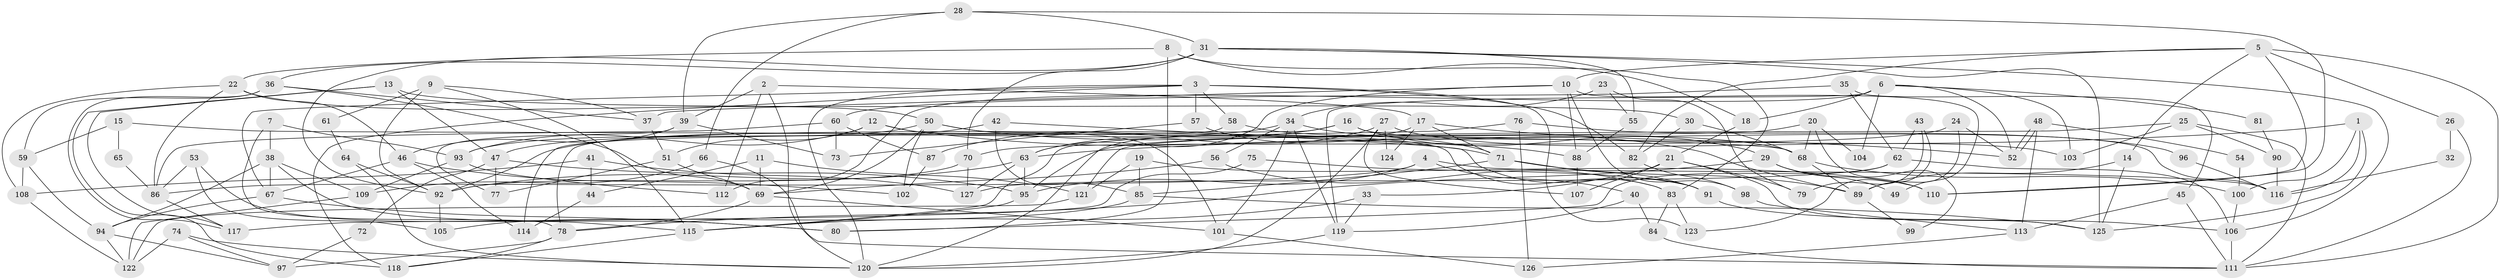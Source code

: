 // Generated by graph-tools (version 1.1) at 2025/36/03/09/25 02:36:19]
// undirected, 127 vertices, 254 edges
graph export_dot {
graph [start="1"]
  node [color=gray90,style=filled];
  1;
  2;
  3;
  4;
  5;
  6;
  7;
  8;
  9;
  10;
  11;
  12;
  13;
  14;
  15;
  16;
  17;
  18;
  19;
  20;
  21;
  22;
  23;
  24;
  25;
  26;
  27;
  28;
  29;
  30;
  31;
  32;
  33;
  34;
  35;
  36;
  37;
  38;
  39;
  40;
  41;
  42;
  43;
  44;
  45;
  46;
  47;
  48;
  49;
  50;
  51;
  52;
  53;
  54;
  55;
  56;
  57;
  58;
  59;
  60;
  61;
  62;
  63;
  64;
  65;
  66;
  67;
  68;
  69;
  70;
  71;
  72;
  73;
  74;
  75;
  76;
  77;
  78;
  79;
  80;
  81;
  82;
  83;
  84;
  85;
  86;
  87;
  88;
  89;
  90;
  91;
  92;
  93;
  94;
  95;
  96;
  97;
  98;
  99;
  100;
  101;
  102;
  103;
  104;
  105;
  106;
  107;
  108;
  109;
  110;
  111;
  112;
  113;
  114;
  115;
  116;
  117;
  118;
  119;
  120;
  121;
  122;
  123;
  124;
  125;
  126;
  127;
  1 -- 125;
  1 -- 63;
  1 -- 100;
  1 -- 116;
  2 -- 17;
  2 -- 120;
  2 -- 39;
  2 -- 112;
  3 -- 120;
  3 -- 67;
  3 -- 57;
  3 -- 58;
  3 -- 82;
  3 -- 118;
  3 -- 123;
  4 -- 40;
  4 -- 86;
  4 -- 95;
  4 -- 116;
  5 -- 111;
  5 -- 10;
  5 -- 14;
  5 -- 26;
  5 -- 82;
  5 -- 110;
  6 -- 52;
  6 -- 119;
  6 -- 18;
  6 -- 81;
  6 -- 103;
  6 -- 104;
  6 -- 112;
  7 -- 78;
  7 -- 38;
  7 -- 93;
  8 -- 22;
  8 -- 83;
  8 -- 18;
  8 -- 80;
  9 -- 37;
  9 -- 115;
  9 -- 61;
  9 -- 92;
  10 -- 88;
  10 -- 63;
  10 -- 37;
  10 -- 49;
  10 -- 98;
  11 -- 121;
  11 -- 69;
  11 -- 44;
  12 -- 51;
  12 -- 93;
  12 -- 88;
  12 -- 101;
  13 -- 117;
  13 -- 118;
  13 -- 30;
  13 -- 47;
  14 -- 125;
  14 -- 89;
  15 -- 68;
  15 -- 59;
  15 -- 65;
  16 -- 116;
  16 -- 78;
  16 -- 29;
  16 -- 87;
  17 -- 52;
  17 -- 71;
  17 -- 120;
  17 -- 124;
  18 -- 21;
  19 -- 110;
  19 -- 85;
  19 -- 121;
  20 -- 68;
  20 -- 95;
  20 -- 99;
  20 -- 104;
  21 -- 125;
  21 -- 33;
  21 -- 79;
  21 -- 107;
  22 -- 46;
  22 -- 108;
  22 -- 50;
  22 -- 86;
  23 -- 34;
  23 -- 79;
  23 -- 55;
  24 -- 70;
  24 -- 89;
  24 -- 52;
  25 -- 103;
  25 -- 111;
  25 -- 90;
  25 -- 121;
  26 -- 111;
  26 -- 32;
  27 -- 120;
  27 -- 63;
  27 -- 103;
  27 -- 107;
  27 -- 124;
  28 -- 39;
  28 -- 31;
  28 -- 66;
  28 -- 110;
  29 -- 110;
  29 -- 49;
  29 -- 78;
  30 -- 82;
  30 -- 68;
  31 -- 92;
  31 -- 55;
  31 -- 36;
  31 -- 70;
  31 -- 106;
  31 -- 125;
  32 -- 116;
  33 -- 119;
  33 -- 115;
  34 -- 89;
  34 -- 92;
  34 -- 56;
  34 -- 101;
  34 -- 119;
  35 -- 60;
  35 -- 62;
  35 -- 45;
  36 -- 69;
  36 -- 37;
  36 -- 59;
  36 -- 117;
  37 -- 51;
  38 -- 67;
  38 -- 80;
  38 -- 94;
  38 -- 109;
  39 -- 77;
  39 -- 46;
  39 -- 73;
  40 -- 119;
  40 -- 84;
  41 -- 44;
  41 -- 108;
  41 -- 127;
  42 -- 91;
  42 -- 47;
  42 -- 85;
  43 -- 123;
  43 -- 62;
  43 -- 79;
  44 -- 114;
  45 -- 111;
  45 -- 113;
  46 -- 67;
  46 -- 102;
  46 -- 114;
  47 -- 95;
  47 -- 72;
  47 -- 77;
  48 -- 113;
  48 -- 52;
  48 -- 52;
  48 -- 54;
  50 -- 93;
  50 -- 69;
  50 -- 71;
  50 -- 83;
  50 -- 102;
  51 -- 69;
  51 -- 77;
  53 -- 115;
  53 -- 105;
  53 -- 86;
  54 -- 100;
  55 -- 88;
  56 -- 69;
  56 -- 83;
  57 -- 73;
  57 -- 71;
  58 -- 68;
  58 -- 114;
  59 -- 94;
  59 -- 108;
  60 -- 86;
  60 -- 87;
  60 -- 73;
  61 -- 64;
  62 -- 106;
  62 -- 127;
  62 -- 80;
  63 -- 95;
  63 -- 127;
  63 -- 92;
  64 -- 120;
  64 -- 92;
  65 -- 86;
  66 -- 109;
  66 -- 111;
  67 -- 80;
  67 -- 94;
  68 -- 89;
  68 -- 100;
  69 -- 101;
  69 -- 78;
  70 -- 92;
  70 -- 127;
  71 -- 85;
  71 -- 89;
  71 -- 91;
  72 -- 97;
  74 -- 97;
  74 -- 122;
  74 -- 120;
  75 -- 91;
  75 -- 117;
  76 -- 126;
  76 -- 115;
  76 -- 96;
  78 -- 97;
  78 -- 118;
  81 -- 90;
  82 -- 98;
  83 -- 84;
  83 -- 123;
  84 -- 111;
  85 -- 105;
  85 -- 125;
  86 -- 117;
  87 -- 102;
  88 -- 107;
  89 -- 99;
  90 -- 116;
  91 -- 106;
  92 -- 105;
  93 -- 112;
  93 -- 109;
  94 -- 122;
  94 -- 97;
  95 -- 115;
  96 -- 116;
  98 -- 113;
  100 -- 106;
  101 -- 126;
  106 -- 111;
  108 -- 122;
  109 -- 122;
  113 -- 126;
  115 -- 118;
  119 -- 120;
  121 -- 122;
}
